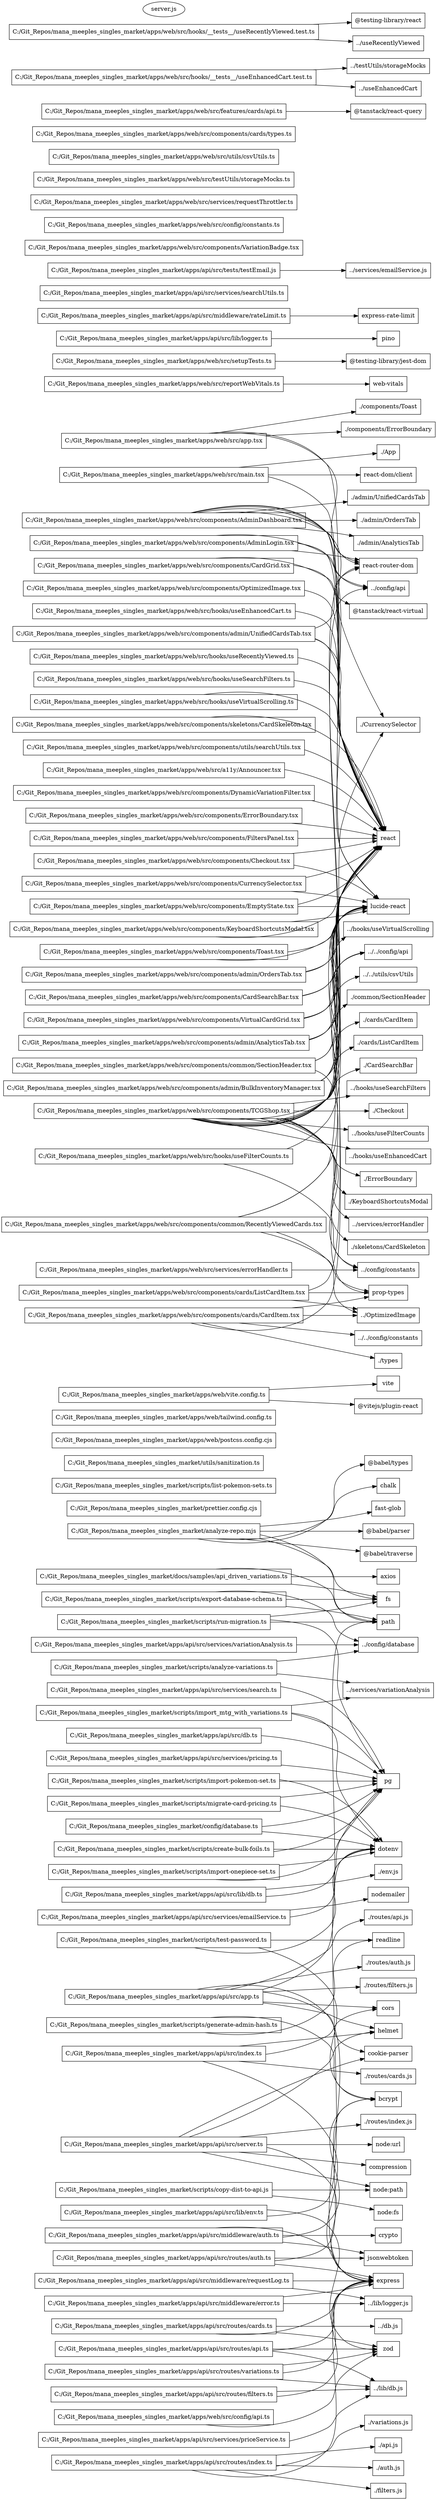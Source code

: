 digraph repo {
  rankdir=LR;
  n5383b0d [label="C:/Git_Repos/mana_meeples_singles_market/analyze-repo.mjs", shape=box];
  nccd [label="fs", shape=box];
  n346425 [label="path", shape=box];
  nfb9f9849 [label="fast-glob", shape=box];
  n4e76ce24 [label="@babel/parser", shape=box];
  n91f26a37 [label="@babel/traverse", shape=box];
  ne1c2f1d4 [label="@babel/types", shape=box];
  n5a3d71b [label="chalk", shape=box];
  n44c10a89 [label="C:/Git_Repos/mana_meeples_singles_market/prettier.config.cjs", shape=box];
  n5fd259b7 [label="C:/Git_Repos/mana_meeples_singles_market/config/database.ts", shape=box];
  ndf7 [label="pg", shape=box];
  nb0f71304 [label="dotenv", shape=box];
  n47d3e573 [label="C:/Git_Repos/mana_meeples_singles_market/scripts/analyze-variations.ts", shape=box];
  n7530bb59 [label="../config/database", shape=box];
  n2c70644d [label="../services/variationAnalysis", shape=box];
  nb1fecaa7 [label="C:/Git_Repos/mana_meeples_singles_market/scripts/copy-dist-to-api.js", shape=box];
  n7e076145 [label="node:fs", shape=box];
  n19b87a9d [label="node:path", shape=box];
  ned1a8829 [label="C:/Git_Repos/mana_meeples_singles_market/scripts/create-bulk-foils.ts", shape=box];
  n3cad11a [label="C:/Git_Repos/mana_meeples_singles_market/scripts/export-database-schema.ts", shape=box];
  nf21783a2 [label="C:/Git_Repos/mana_meeples_singles_market/scripts/generate-admin-hash.ts", shape=box];
  nace3aa4c [label="bcrypt", shape=box];
  ncc554e8a [label="readline", shape=box];
  nbdbf81a1 [label="C:/Git_Repos/mana_meeples_singles_market/scripts/import-onepiece-set.ts", shape=box];
  n6c617ab4 [label="C:/Git_Repos/mana_meeples_singles_market/scripts/import-pokemon-set.ts", shape=box];
  na1cba254 [label="C:/Git_Repos/mana_meeples_singles_market/scripts/import_mtg_with_variations.ts", shape=box];
  nba89506c [label="C:/Git_Repos/mana_meeples_singles_market/scripts/list-pokemon-sets.ts", shape=box];
  ne472d869 [label="C:/Git_Repos/mana_meeples_singles_market/scripts/migrate-card-pricing.ts", shape=box];
  ne04f467a [label="C:/Git_Repos/mana_meeples_singles_market/scripts/run-migration.ts", shape=box];
  n8cb617d0 [label="C:/Git_Repos/mana_meeples_singles_market/scripts/test-password.ts", shape=box];
  n14deb7c4 [label="C:/Git_Repos/mana_meeples_singles_market/utils/sanitization.ts", shape=box];
  ndae7ff91 [label="C:/Git_Repos/mana_meeples_singles_market/apps/web/postcss.config.cjs", shape=box];
  nff12907b [label="C:/Git_Repos/mana_meeples_singles_market/apps/web/tailwind.config.ts", shape=box];
  n2609d487 [label="C:/Git_Repos/mana_meeples_singles_market/apps/web/vite.config.ts", shape=box];
  n373c64 [label="vite", shape=box];
  n7ab93447 [label="@vitejs/plugin-react", shape=box];
  n88201cbf [label="C:/Git_Repos/mana_meeples_singles_market/docs/samples/api_driven_variations.ts", shape=box];
  n58f0c76 [label="axios", shape=box];
  nacc77157 [label="C:/Git_Repos/mana_meeples_singles_market/apps/api/src/app.ts", shape=box];
  nb1fa8f70 [label="express", shape=box];
  nb73a046d [label="helmet", shape=box];
  n2eafad [label="cors", shape=box];
  n1999e3a8 [label="cookie-parser", shape=box];
  n729e4fe1 [label="./routes/api.js", shape=box];
  nea68658b [label="./routes/auth.js", shape=box];
  nb7080c60 [label="./routes/filters.js", shape=box];
  ndf7dca4 [label="C:/Git_Repos/mana_meeples_singles_market/apps/api/src/db.ts", shape=box];
  n5c7b2a46 [label="C:/Git_Repos/mana_meeples_singles_market/apps/api/src/index.ts", shape=box];
  nce670f8 [label="./routes/cards.js", shape=box];
  n5757a53f [label="C:/Git_Repos/mana_meeples_singles_market/apps/api/src/server.ts", shape=box];
  n42e4fff7 [label="node:url", shape=box];
  n555a5966 [label="compression", shape=box];
  n140b0529 [label="./routes/index.js", shape=box];
  n6ae5043b [label="C:/Git_Repos/mana_meeples_singles_market/apps/web/src/app.tsx", shape=box];
  n675d97f [label="react", shape=box];
  n983fc1cc [label="react-router-dom", shape=box];
  n908c41ba [label="./components/ErrorBoundary", shape=box];
  n68dd298f [label="./components/Toast", shape=box];
  nae404a55 [label="C:/Git_Repos/mana_meeples_singles_market/apps/web/src/main.tsx", shape=box];
  nb7813e46 [label="react-dom/client", shape=box];
  n29e98a0 [label="./App", shape=box];
  nb52c8f37 [label="C:/Git_Repos/mana_meeples_singles_market/apps/web/src/reportWebVitals.ts", shape=box];
  ned28aa80 [label="web-vitals", shape=box];
  n320f9778 [label="C:/Git_Repos/mana_meeples_singles_market/apps/web/src/setupTests.ts", shape=box];
  n90deba02 [label="@testing-library/jest-dom", shape=box];
  n215c2a1a [label="C:/Git_Repos/mana_meeples_singles_market/apps/api/src/lib/db.ts", shape=box];
  n1358deeb [label="./env.js", shape=box];
  nca6c055 [label="C:/Git_Repos/mana_meeples_singles_market/apps/api/src/lib/env.ts", shape=box];
  n1d7cf [label="zod", shape=box];
  nfdbbc248 [label="C:/Git_Repos/mana_meeples_singles_market/apps/api/src/lib/logger.ts", shape=box];
  n34817a [label="pino", shape=box];
  n19f52873 [label="C:/Git_Repos/mana_meeples_singles_market/apps/api/src/middleware/auth.ts", shape=box];
  n89dd680d [label="jsonwebtoken", shape=box];
  naf6ef0c1 [label="crypto", shape=box];
  n2298bdf7 [label="C:/Git_Repos/mana_meeples_singles_market/apps/api/src/middleware/error.ts", shape=box];
  n5b30d94e [label="../lib/logger.js", shape=box];
  ne3a09b64 [label="C:/Git_Repos/mana_meeples_singles_market/apps/api/src/middleware/rateLimit.ts", shape=box];
  n2d7f5b0b [label="express-rate-limit", shape=box];
  nff3e7a46 [label="C:/Git_Repos/mana_meeples_singles_market/apps/api/src/middleware/requestLog.ts", shape=box];
  n9d5f16ed [label="C:/Git_Repos/mana_meeples_singles_market/apps/api/src/routes/api.ts", shape=box];
  nbabebf20 [label="../lib/db.js", shape=box];
  n17c05bab [label="C:/Git_Repos/mana_meeples_singles_market/apps/api/src/routes/auth.ts", shape=box];
  n8a8d1a84 [label="C:/Git_Repos/mana_meeples_singles_market/apps/api/src/routes/cards.ts", shape=box];
  n81b6efaa [label="../db.js", shape=box];
  n65a5f86c [label="C:/Git_Repos/mana_meeples_singles_market/apps/api/src/routes/filters.ts", shape=box];
  n91b1aeb5 [label="C:/Git_Repos/mana_meeples_singles_market/apps/api/src/routes/index.ts", shape=box];
  nc9bc29e [label="./api.js", shape=box];
  n90194a6e [label="./auth.js", shape=box];
  n5b63d89d [label="./filters.js", shape=box];
  nade27d16 [label="./variations.js", shape=box];
  n72492d13 [label="C:/Git_Repos/mana_meeples_singles_market/apps/api/src/routes/variations.ts", shape=box];
  n4f2a8c8e [label="C:/Git_Repos/mana_meeples_singles_market/apps/api/src/services/emailService.ts", shape=box];
  n738e2526 [label="nodemailer", shape=box];
  nc89a7dfb [label="C:/Git_Repos/mana_meeples_singles_market/apps/api/src/services/priceService.ts", shape=box];
  ne7a33ded [label="C:/Git_Repos/mana_meeples_singles_market/apps/api/src/services/pricing.ts", shape=box];
  n950ef37f [label="C:/Git_Repos/mana_meeples_singles_market/apps/api/src/services/search.ts", shape=box];
  nae6cafea [label="C:/Git_Repos/mana_meeples_singles_market/apps/api/src/services/searchUtils.ts", shape=box];
  nc313b784 [label="C:/Git_Repos/mana_meeples_singles_market/apps/api/src/services/variationAnalysis.ts", shape=box];
  n102ef826 [label="C:/Git_Repos/mana_meeples_singles_market/apps/api/src/tests/testEmail.js", shape=box];
  ndbb9359c [label="../services/emailService.js", shape=box];
  n77abccee [label="C:/Git_Repos/mana_meeples_singles_market/apps/web/src/a11y/Announcer.tsx", shape=box];
  nc5a18298 [label="C:/Git_Repos/mana_meeples_singles_market/apps/web/src/components/AdminDashboard.tsx", shape=box];
  n59fa91e2 [label="lucide-react", shape=box];
  ne1f24ef1 [label="./CurrencySelector", shape=box];
  nb5633ae3 [label="./admin/UnifiedCardsTab", shape=box];
  n18a3afaf [label="./admin/OrdersTab", shape=box];
  nf21bc890 [label="./admin/AnalyticsTab", shape=box];
  nc4f29d7c [label="../config/api", shape=box];
  nfbc5896d [label="C:/Git_Repos/mana_meeples_singles_market/apps/web/src/components/AdminLogin.tsx", shape=box];
  n24a3c289 [label="C:/Git_Repos/mana_meeples_singles_market/apps/web/src/components/CardGrid.tsx", shape=box];
  nc633a875 [label="@tanstack/react-virtual", shape=box];
  n50d4225e [label="C:/Git_Repos/mana_meeples_singles_market/apps/web/src/components/CardSearchBar.tsx", shape=box];
  n4d38b559 [label="C:/Git_Repos/mana_meeples_singles_market/apps/web/src/components/Checkout.tsx", shape=box];
  n6a907223 [label="C:/Git_Repos/mana_meeples_singles_market/apps/web/src/components/CurrencySelector.tsx", shape=box];
  nd580d03f [label="C:/Git_Repos/mana_meeples_singles_market/apps/web/src/components/DynamicVariationFilter.tsx", shape=box];
  ncc0e6657 [label="C:/Git_Repos/mana_meeples_singles_market/apps/web/src/components/EmptyState.tsx", shape=box];
  nbc03d115 [label="C:/Git_Repos/mana_meeples_singles_market/apps/web/src/components/ErrorBoundary.tsx", shape=box];
  n1963555c [label="C:/Git_Repos/mana_meeples_singles_market/apps/web/src/components/FiltersPanel.tsx", shape=box];
  n3158431a [label="C:/Git_Repos/mana_meeples_singles_market/apps/web/src/components/KeyboardShortcutsModal.tsx", shape=box];
  n7d2ab387 [label="C:/Git_Repos/mana_meeples_singles_market/apps/web/src/components/OptimizedImage.tsx", shape=box];
  n95bf6db1 [label="C:/Git_Repos/mana_meeples_singles_market/apps/web/src/components/TCGShop.tsx", shape=box];
  n8fb63fda [label="./CardSearchBar", shape=box];
  n23b5949a [label="../hooks/useSearchFilters", shape=box];
  n7d386627 [label="./Checkout", shape=box];
  ne7fc9a95 [label="../hooks/useFilterCounts", shape=box];
  nbd48636f [label="../hooks/useEnhancedCart", shape=box];
  n197fe211 [label="./ErrorBoundary", shape=box];
  nde93c4a8 [label="./KeyboardShortcutsModal", shape=box];
  nc9d9e724 [label="../services/errorHandler", shape=box];
  n2d422331 [label="../config/constants", shape=box];
  n24299c47 [label="./skeletons/CardSkeleton", shape=box];
  ne2c78fcf [label="./common/SectionHeader", shape=box];
  n4f403f90 [label="./cards/CardItem", shape=box];
  nd6067ce [label="./cards/ListCardItem", shape=box];
  n85a3366a [label="C:/Git_Repos/mana_meeples_singles_market/apps/web/src/components/Toast.tsx", shape=box];
  n9492f263 [label="C:/Git_Repos/mana_meeples_singles_market/apps/web/src/components/VariationBadge.tsx", shape=box];
  n14525fe4 [label="C:/Git_Repos/mana_meeples_singles_market/apps/web/src/components/VirtualCardGrid.tsx", shape=box];
  n6de0e663 [label="../hooks/useVirtualScrolling", shape=box];
  n29787aaf [label="C:/Git_Repos/mana_meeples_singles_market/apps/web/src/config/api.ts", shape=box];
  n5193c65a [label="C:/Git_Repos/mana_meeples_singles_market/apps/web/src/config/constants.ts", shape=box];
  n47c97420 [label="C:/Git_Repos/mana_meeples_singles_market/apps/web/src/hooks/useEnhancedCart.ts", shape=box];
  nc9a7233a [label="C:/Git_Repos/mana_meeples_singles_market/apps/web/src/hooks/useFilterCounts.ts", shape=box];
  na3879c8a [label="C:/Git_Repos/mana_meeples_singles_market/apps/web/src/hooks/useRecentlyViewed.ts", shape=box];
  ne68bf9d1 [label="C:/Git_Repos/mana_meeples_singles_market/apps/web/src/hooks/useSearchFilters.ts", shape=box];
  na0336bac [label="C:/Git_Repos/mana_meeples_singles_market/apps/web/src/hooks/useVirtualScrolling.ts", shape=box];
  ne177584b [label="C:/Git_Repos/mana_meeples_singles_market/apps/web/src/services/errorHandler.ts", shape=box];
  nf56e0854 [label="C:/Git_Repos/mana_meeples_singles_market/apps/web/src/services/requestThrottler.ts", shape=box];
  n94a3911e [label="C:/Git_Repos/mana_meeples_singles_market/apps/web/src/testUtils/storageMocks.ts", shape=box];
  nd9e6d593 [label="C:/Git_Repos/mana_meeples_singles_market/apps/web/src/utils/csvUtils.ts", shape=box];
  n12e2ee82 [label="C:/Git_Repos/mana_meeples_singles_market/apps/web/src/components/admin/AnalyticsTab.tsx", shape=box];
  nea4d976d [label="../../config/api", shape=box];
  n1dab9636 [label="C:/Git_Repos/mana_meeples_singles_market/apps/web/src/components/admin/BulkInventoryManager.tsx", shape=box];
  n29e25789 [label="../../utils/csvUtils", shape=box];
  nae50dd73 [label="C:/Git_Repos/mana_meeples_singles_market/apps/web/src/components/admin/OrdersTab.tsx", shape=box];
  n2efcc7e7 [label="C:/Git_Repos/mana_meeples_singles_market/apps/web/src/components/admin/UnifiedCardsTab.tsx", shape=box];
  n2ea48102 [label="C:/Git_Repos/mana_meeples_singles_market/apps/web/src/components/cards/CardItem.tsx", shape=box];
  nd82dc358 [label="./types", shape=box];
  n695cb98f [label="prop-types", shape=box];
  n36c60c3 [label="../OptimizedImage", shape=box];
  n237c2462 [label="../../config/constants", shape=box];
  nb029bec0 [label="C:/Git_Repos/mana_meeples_singles_market/apps/web/src/components/cards/ListCardItem.tsx", shape=box];
  n32881748 [label="C:/Git_Repos/mana_meeples_singles_market/apps/web/src/components/cards/types.ts", shape=box];
  n4bb0aaa6 [label="C:/Git_Repos/mana_meeples_singles_market/apps/web/src/components/common/RecentlyViewedCards.tsx", shape=box];
  n51065881 [label="C:/Git_Repos/mana_meeples_singles_market/apps/web/src/components/common/SectionHeader.tsx", shape=box];
  n82eb3339 [label="C:/Git_Repos/mana_meeples_singles_market/apps/web/src/components/skeletons/CardSkeleton.tsx", shape=box];
  n2e6869ee [label="C:/Git_Repos/mana_meeples_singles_market/apps/web/src/components/utils/searchUtils.tsx", shape=box];
  n3fe65900 [label="C:/Git_Repos/mana_meeples_singles_market/apps/web/src/features/cards/api.ts", shape=box];
  nc5e0f4b2 [label="@tanstack/react-query", shape=box];
  nb4ff4e2c [label="C:/Git_Repos/mana_meeples_singles_market/apps/web/src/hooks/__tests__/useEnhancedCart.test.ts", shape=box];
  n87e5086d [label="../testUtils/storageMocks", shape=box];
  n1ece208e [label="../useEnhancedCart", shape=box];
  n302ab82 [label="C:/Git_Repos/mana_meeples_singles_market/apps/web/src/hooks/__tests__/useRecentlyViewed.test.ts", shape=box];
  n63ed79ee [label="@testing-library/react", shape=box];
  ndf83c24 [label="../useRecentlyViewed", shape=box];
  n3bfea4fb [label="server.js", shape=ellipse];
  n5383b0d -> nccd;
  n5383b0d -> n346425;
  n5383b0d -> nfb9f9849;
  n5383b0d -> n4e76ce24;
  n5383b0d -> n91f26a37;
  n5383b0d -> ne1c2f1d4;
  n5383b0d -> n5a3d71b;
  n5fd259b7 -> ndf7;
  n5fd259b7 -> nb0f71304;
  n47d3e573 -> n7530bb59;
  n47d3e573 -> n2c70644d;
  nb1fecaa7 -> n7e076145;
  nb1fecaa7 -> n19b87a9d;
  ned1a8829 -> ndf7;
  ned1a8829 -> nb0f71304;
  n3cad11a -> n7530bb59;
  n3cad11a -> nccd;
  n3cad11a -> n346425;
  nf21783a2 -> nace3aa4c;
  nf21783a2 -> ncc554e8a;
  nbdbf81a1 -> ndf7;
  nbdbf81a1 -> nb0f71304;
  n6c617ab4 -> ndf7;
  n6c617ab4 -> nb0f71304;
  na1cba254 -> ndf7;
  na1cba254 -> n2c70644d;
  na1cba254 -> nb0f71304;
  ne472d869 -> ndf7;
  ne472d869 -> nb0f71304;
  ne04f467a -> nccd;
  ne04f467a -> n346425;
  ne04f467a -> ndf7;
  n8cb617d0 -> nb0f71304;
  n8cb617d0 -> nace3aa4c;
  n8cb617d0 -> ncc554e8a;
  n2609d487 -> n373c64;
  n2609d487 -> n7ab93447;
  n88201cbf -> n58f0c76;
  n88201cbf -> nccd;
  n88201cbf -> n346425;
  nacc77157 -> nb1fa8f70;
  nacc77157 -> nb73a046d;
  nacc77157 -> n2eafad;
  nacc77157 -> n1999e3a8;
  nacc77157 -> n729e4fe1;
  nacc77157 -> nea68658b;
  nacc77157 -> nb7080c60;
  nacc77157 -> n346425;
  ndf7dca4 -> ndf7;
  n5c7b2a46 -> nb1fa8f70;
  n5c7b2a46 -> n2eafad;
  n5c7b2a46 -> nb73a046d;
  n5c7b2a46 -> nce670f8;
  n5757a53f -> nb1fa8f70;
  n5757a53f -> n19b87a9d;
  n5757a53f -> n42e4fff7;
  n5757a53f -> n555a5966;
  n5757a53f -> nb73a046d;
  n5757a53f -> n1999e3a8;
  n5757a53f -> n140b0529;
  n6ae5043b -> n675d97f;
  n6ae5043b -> n983fc1cc;
  n6ae5043b -> n908c41ba;
  n6ae5043b -> n68dd298f;
  nae404a55 -> n675d97f;
  nae404a55 -> nb7813e46;
  nae404a55 -> n29e98a0;
  nb52c8f37 -> ned28aa80;
  n320f9778 -> n90deba02;
  n215c2a1a -> ndf7;
  n215c2a1a -> n1358deeb;
  nca6c055 -> nb0f71304;
  nca6c055 -> n1d7cf;
  nfdbbc248 -> n34817a;
  n19f52873 -> nb1fa8f70;
  n19f52873 -> n89dd680d;
  n19f52873 -> nace3aa4c;
  n19f52873 -> naf6ef0c1;
  n2298bdf7 -> nb1fa8f70;
  n2298bdf7 -> n5b30d94e;
  ne3a09b64 -> n2d7f5b0b;
  nff3e7a46 -> nb1fa8f70;
  nff3e7a46 -> n5b30d94e;
  n9d5f16ed -> nb1fa8f70;
  n9d5f16ed -> n1d7cf;
  n9d5f16ed -> nbabebf20;
  n17c05bab -> nb1fa8f70;
  n17c05bab -> nace3aa4c;
  n17c05bab -> n89dd680d;
  n8a8d1a84 -> nb1fa8f70;
  n8a8d1a84 -> n1d7cf;
  n8a8d1a84 -> n81b6efaa;
  n65a5f86c -> nb1fa8f70;
  n65a5f86c -> nbabebf20;
  n91b1aeb5 -> nb1fa8f70;
  n91b1aeb5 -> nc9bc29e;
  n91b1aeb5 -> n90194a6e;
  n91b1aeb5 -> n5b63d89d;
  n91b1aeb5 -> nade27d16;
  n72492d13 -> nb1fa8f70;
  n72492d13 -> n1d7cf;
  n72492d13 -> nbabebf20;
  n4f2a8c8e -> n738e2526;
  n4f2a8c8e -> nb0f71304;
  nc89a7dfb -> nbabebf20;
  ne7a33ded -> ndf7;
  n950ef37f -> ndf7;
  nc313b784 -> n7530bb59;
  n102ef826 -> ndbb9359c;
  n77abccee -> n675d97f;
  nc5a18298 -> n675d97f;
  nc5a18298 -> n983fc1cc;
  nc5a18298 -> n59fa91e2;
  nc5a18298 -> ne1f24ef1;
  nc5a18298 -> nb5633ae3;
  nc5a18298 -> n18a3afaf;
  nc5a18298 -> nf21bc890;
  nc5a18298 -> nc4f29d7c;
  nfbc5896d -> n675d97f;
  nfbc5896d -> n983fc1cc;
  nfbc5896d -> n59fa91e2;
  nfbc5896d -> nc4f29d7c;
  n24a3c289 -> nc633a875;
  n24a3c289 -> n675d97f;
  n50d4225e -> n675d97f;
  n50d4225e -> n59fa91e2;
  n4d38b559 -> n675d97f;
  n4d38b559 -> n59fa91e2;
  n6a907223 -> n675d97f;
  n6a907223 -> n59fa91e2;
  nd580d03f -> n675d97f;
  ncc0e6657 -> n675d97f;
  ncc0e6657 -> n59fa91e2;
  nbc03d115 -> n675d97f;
  n1963555c -> n675d97f;
  n3158431a -> n675d97f;
  n3158431a -> n59fa91e2;
  n7d2ab387 -> n675d97f;
  n95bf6db1 -> n675d97f;
  n95bf6db1 -> n983fc1cc;
  n95bf6db1 -> n8fb63fda;
  n95bf6db1 -> n23b5949a;
  n95bf6db1 -> n59fa91e2;
  n95bf6db1 -> ne1f24ef1;
  n95bf6db1 -> n7d386627;
  n95bf6db1 -> ne7fc9a95;
  n95bf6db1 -> nbd48636f;
  n95bf6db1 -> n197fe211;
  n95bf6db1 -> nde93c4a8;
  n95bf6db1 -> nc4f29d7c;
  n95bf6db1 -> nc9d9e724;
  n95bf6db1 -> n2d422331;
  n95bf6db1 -> n24299c47;
  n95bf6db1 -> ne2c78fcf;
  n95bf6db1 -> n4f403f90;
  n95bf6db1 -> nd6067ce;
  n85a3366a -> n675d97f;
  n85a3366a -> n59fa91e2;
  n14525fe4 -> n675d97f;
  n14525fe4 -> n59fa91e2;
  n14525fe4 -> n6de0e663;
  n29787aaf -> n1d7cf;
  n47c97420 -> n675d97f;
  nc9a7233a -> n675d97f;
  nc9a7233a -> n2d422331;
  na3879c8a -> n675d97f;
  ne68bf9d1 -> n675d97f;
  na0336bac -> n675d97f;
  ne177584b -> n2d422331;
  n12e2ee82 -> n675d97f;
  n12e2ee82 -> n59fa91e2;
  n12e2ee82 -> nea4d976d;
  n1dab9636 -> n675d97f;
  n1dab9636 -> n59fa91e2;
  n1dab9636 -> n29e25789;
  n1dab9636 -> nea4d976d;
  nae50dd73 -> n675d97f;
  nae50dd73 -> n59fa91e2;
  n2efcc7e7 -> n675d97f;
  n2efcc7e7 -> n983fc1cc;
  n2efcc7e7 -> n59fa91e2;
  n2ea48102 -> n675d97f;
  n2ea48102 -> nd82dc358;
  n2ea48102 -> n695cb98f;
  n2ea48102 -> n36c60c3;
  n2ea48102 -> n237c2462;
  nb029bec0 -> n675d97f;
  nb029bec0 -> n695cb98f;
  nb029bec0 -> n36c60c3;
  n4bb0aaa6 -> n675d97f;
  n4bb0aaa6 -> n695cb98f;
  n4bb0aaa6 -> n59fa91e2;
  n4bb0aaa6 -> n36c60c3;
  n51065881 -> n675d97f;
  n51065881 -> n695cb98f;
  n51065881 -> n59fa91e2;
  n82eb3339 -> n675d97f;
  n2e6869ee -> n675d97f;
  n3fe65900 -> nc5e0f4b2;
  nb4ff4e2c -> n87e5086d;
  nb4ff4e2c -> n1ece208e;
  n302ab82 -> n63ed79ee;
  n302ab82 -> ndf83c24;
}